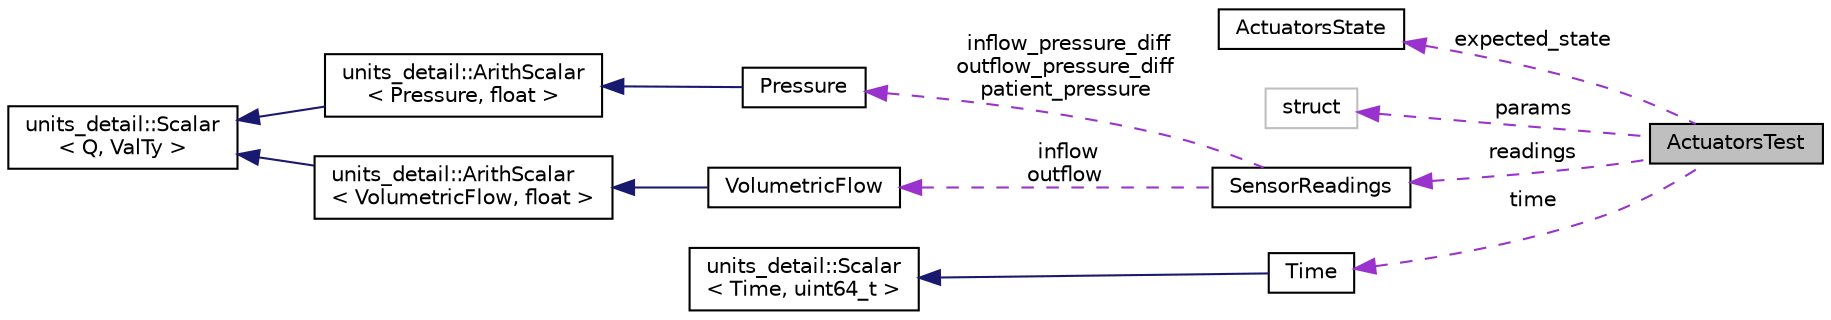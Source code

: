digraph "ActuatorsTest"
{
 // LATEX_PDF_SIZE
  edge [fontname="Helvetica",fontsize="10",labelfontname="Helvetica",labelfontsize="10"];
  node [fontname="Helvetica",fontsize="10",shape=record];
  rankdir="LR";
  Node1 [label="ActuatorsTest",height=0.2,width=0.4,color="black", fillcolor="grey75", style="filled", fontcolor="black",tooltip=" "];
  Node2 -> Node1 [dir="back",color="darkorchid3",fontsize="10",style="dashed",label=" expected_state" ,fontname="Helvetica"];
  Node2 [label="ActuatorsState",height=0.2,width=0.4,color="black", fillcolor="white", style="filled",URL="$structActuatorsState.html",tooltip=" "];
  Node3 -> Node1 [dir="back",color="darkorchid3",fontsize="10",style="dashed",label=" params" ,fontname="Helvetica"];
  Node3 [label="struct",height=0.2,width=0.4,color="grey75", fillcolor="white", style="filled",tooltip=" "];
  Node4 -> Node1 [dir="back",color="darkorchid3",fontsize="10",style="dashed",label=" readings" ,fontname="Helvetica"];
  Node4 [label="SensorReadings",height=0.2,width=0.4,color="black", fillcolor="white", style="filled",URL="$structSensorReadings.html",tooltip=" "];
  Node5 -> Node4 [dir="back",color="darkorchid3",fontsize="10",style="dashed",label=" inflow_pressure_diff\noutflow_pressure_diff\npatient_pressure" ,fontname="Helvetica"];
  Node5 [label="Pressure",height=0.2,width=0.4,color="black", fillcolor="white", style="filled",URL="$classPressure.html",tooltip=" "];
  Node6 -> Node5 [dir="back",color="midnightblue",fontsize="10",style="solid",fontname="Helvetica"];
  Node6 [label="units_detail::ArithScalar\l\< Pressure, float \>",height=0.2,width=0.4,color="black", fillcolor="white", style="filled",URL="$classunits__detail_1_1ArithScalar.html",tooltip=" "];
  Node7 -> Node6 [dir="back",color="midnightblue",fontsize="10",style="solid",fontname="Helvetica"];
  Node7 [label="units_detail::Scalar\l\< Q, ValTy \>",height=0.2,width=0.4,color="black", fillcolor="white", style="filled",URL="$classunits__detail_1_1Scalar.html",tooltip=" "];
  Node8 -> Node4 [dir="back",color="darkorchid3",fontsize="10",style="dashed",label=" inflow\noutflow" ,fontname="Helvetica"];
  Node8 [label="VolumetricFlow",height=0.2,width=0.4,color="black", fillcolor="white", style="filled",URL="$classVolumetricFlow.html",tooltip=" "];
  Node9 -> Node8 [dir="back",color="midnightblue",fontsize="10",style="solid",fontname="Helvetica"];
  Node9 [label="units_detail::ArithScalar\l\< VolumetricFlow, float \>",height=0.2,width=0.4,color="black", fillcolor="white", style="filled",URL="$classunits__detail_1_1ArithScalar.html",tooltip=" "];
  Node7 -> Node9 [dir="back",color="midnightblue",fontsize="10",style="solid",fontname="Helvetica"];
  Node10 -> Node1 [dir="back",color="darkorchid3",fontsize="10",style="dashed",label=" time" ,fontname="Helvetica"];
  Node10 [label="Time",height=0.2,width=0.4,color="black", fillcolor="white", style="filled",URL="$classTime.html",tooltip=" "];
  Node11 -> Node10 [dir="back",color="midnightblue",fontsize="10",style="solid",fontname="Helvetica"];
  Node11 [label="units_detail::Scalar\l\< Time, uint64_t \>",height=0.2,width=0.4,color="black", fillcolor="white", style="filled",URL="$classunits__detail_1_1Scalar.html",tooltip=" "];
}
